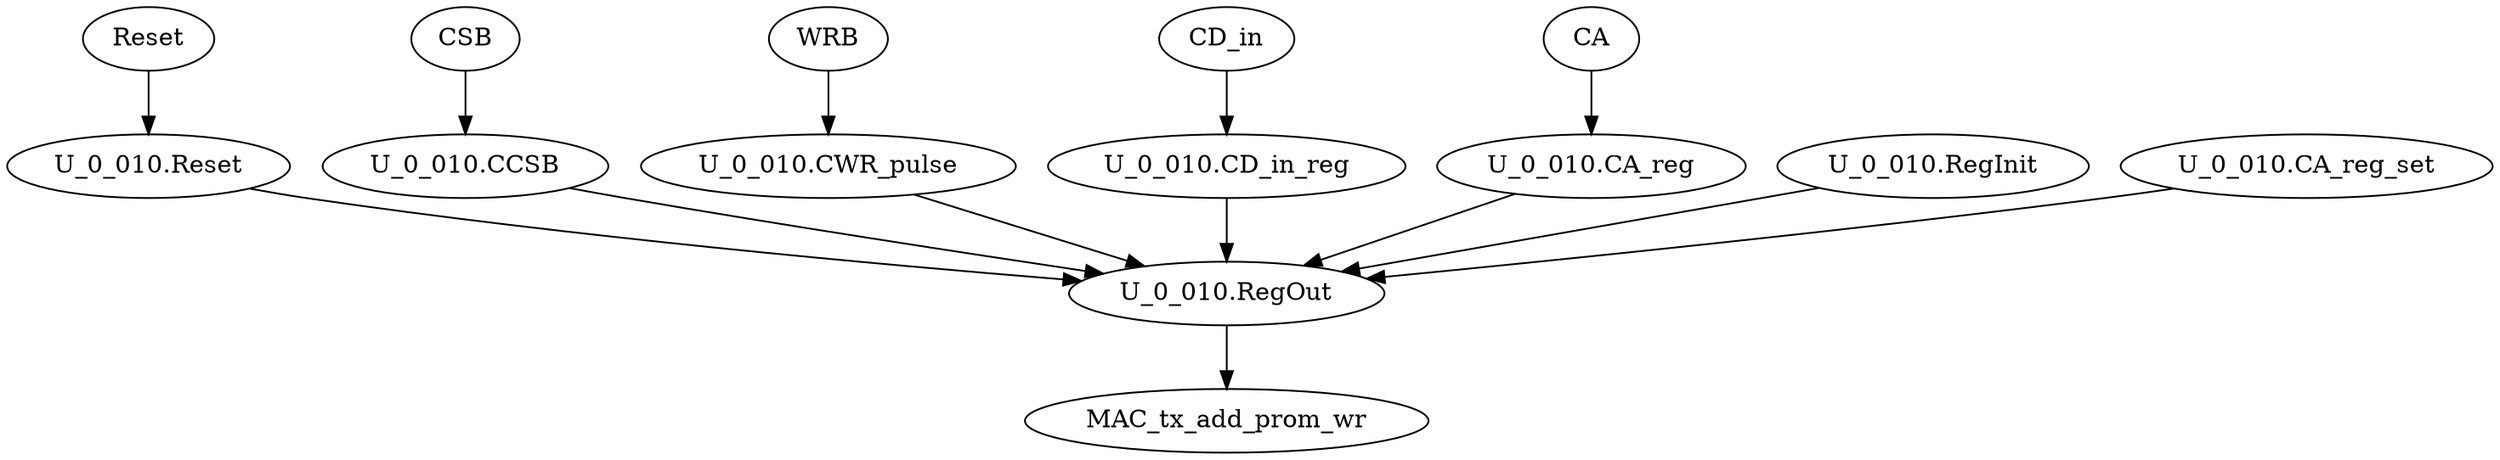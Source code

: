 strict digraph "" {
	Reset	 [complexity=1,
		importance=0.0308170945521,
		rank=0.0308170945521];
	"U_0_010.Reset"	 [complexity=1,
		importance=0.029063591725,
		rank=0.029063591725];
	Reset -> "U_0_010.Reset";
	"U_0_010.CCSB"	 [complexity=4,
		importance=0.01541508742,
		rank=0.00385377185501];
	"U_0_010.RegOut"	 [complexity=0,
		importance=0.0136486911662,
		rank=0.0];
	"U_0_010.CCSB" -> "U_0_010.RegOut";
	"U_0_010.CWR_pulse"	 [complexity=4,
		importance=0.01541508742,
		rank=0.00385377185501];
	"U_0_010.CWR_pulse" -> "U_0_010.RegOut";
	WRB	 [complexity=4,
		importance=0.0171685902472,
		rank=0.00429214756179];
	WRB -> "U_0_010.CWR_pulse";
	MAC_tx_add_prom_wr	 [complexity=0,
		importance=0.00571852560641,
		rank=0.0];
	CD_in	 [complexity=2,
		importance=0.0171830953522,
		rank=0.00859154767611];
	"U_0_010.CD_in_reg"	 [complexity=2,
		importance=0.0154295925251,
		rank=0.00771479626255];
	CD_in -> "U_0_010.CD_in_reg";
	CA	 [complexity=4,
		importance=0.0171685902472,
		rank=0.00429214756179];
	"U_0_010.CA_reg"	 [complexity=4,
		importance=0.01541508742,
		rank=0.00385377185501];
	CA -> "U_0_010.CA_reg";
	"U_0_010.RegInit"	 [complexity=2,
		importance=0.0154021939933,
		rank=0.00770109699667];
	"U_0_010.RegInit" -> "U_0_010.RegOut";
	"U_0_010.RegOut" -> MAC_tx_add_prom_wr;
	"U_0_010.CD_in_reg" -> "U_0_010.RegOut";
	"U_0_010.Reset" -> "U_0_010.RegOut";
	"U_0_010.CA_reg" -> "U_0_010.RegOut";
	"U_0_010.CA_reg_set"	 [complexity=4,
		importance=0.0154021939933,
		rank=0.00385054849833];
	"U_0_010.CA_reg_set" -> "U_0_010.RegOut";
	CSB	 [complexity=4,
		importance=0.0171685902472,
		rank=0.00429214756179];
	CSB -> "U_0_010.CCSB";
}
